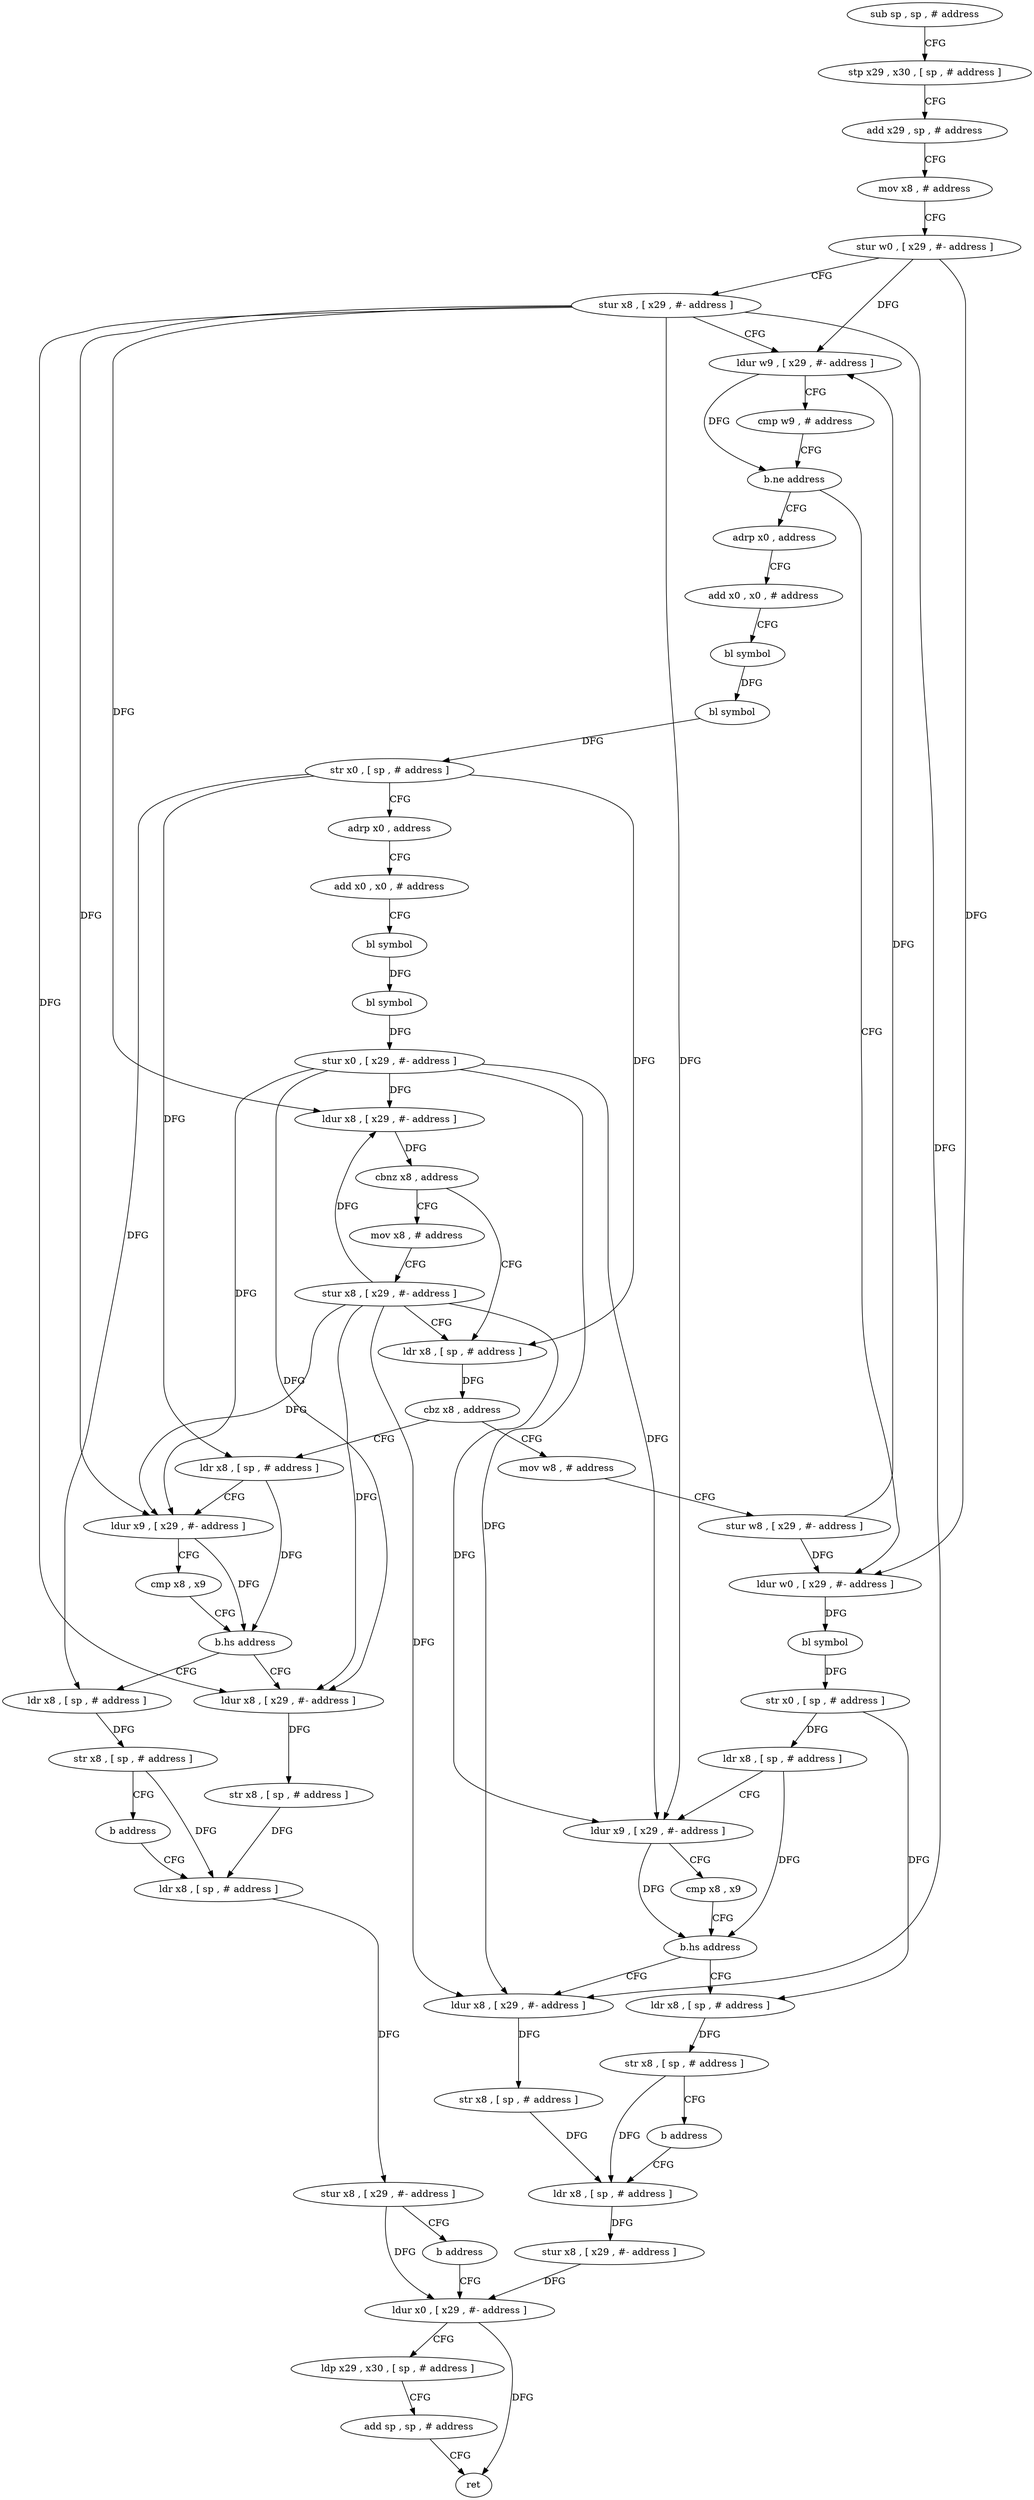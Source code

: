 digraph "func" {
"4207244" [label = "sub sp , sp , # address" ]
"4207248" [label = "stp x29 , x30 , [ sp , # address ]" ]
"4207252" [label = "add x29 , sp , # address" ]
"4207256" [label = "mov x8 , # address" ]
"4207260" [label = "stur w0 , [ x29 , #- address ]" ]
"4207264" [label = "stur x8 , [ x29 , #- address ]" ]
"4207268" [label = "ldur w9 , [ x29 , #- address ]" ]
"4207272" [label = "cmp w9 , # address" ]
"4207276" [label = "b.ne address" ]
"4207400" [label = "ldur w0 , [ x29 , #- address ]" ]
"4207280" [label = "adrp x0 , address" ]
"4207404" [label = "bl symbol" ]
"4207408" [label = "str x0 , [ sp , # address ]" ]
"4207412" [label = "ldr x8 , [ sp , # address ]" ]
"4207416" [label = "ldur x9 , [ x29 , #- address ]" ]
"4207420" [label = "cmp x8 , x9" ]
"4207424" [label = "b.hs address" ]
"4207440" [label = "ldur x8 , [ x29 , #- address ]" ]
"4207428" [label = "ldr x8 , [ sp , # address ]" ]
"4207284" [label = "add x0 , x0 , # address" ]
"4207288" [label = "bl symbol" ]
"4207292" [label = "bl symbol" ]
"4207296" [label = "str x0 , [ sp , # address ]" ]
"4207300" [label = "adrp x0 , address" ]
"4207304" [label = "add x0 , x0 , # address" ]
"4207308" [label = "bl symbol" ]
"4207312" [label = "bl symbol" ]
"4207316" [label = "stur x0 , [ x29 , #- address ]" ]
"4207320" [label = "ldur x8 , [ x29 , #- address ]" ]
"4207324" [label = "cbnz x8 , address" ]
"4207336" [label = "ldr x8 , [ sp , # address ]" ]
"4207328" [label = "mov x8 , # address" ]
"4207444" [label = "str x8 , [ sp , # address ]" ]
"4207448" [label = "ldr x8 , [ sp , # address ]" ]
"4207432" [label = "str x8 , [ sp , # address ]" ]
"4207436" [label = "b address" ]
"4207340" [label = "cbz x8 , address" ]
"4207392" [label = "mov w8 , # address" ]
"4207344" [label = "ldr x8 , [ sp , # address ]" ]
"4207332" [label = "stur x8 , [ x29 , #- address ]" ]
"4207452" [label = "stur x8 , [ x29 , #- address ]" ]
"4207456" [label = "ldur x0 , [ x29 , #- address ]" ]
"4207396" [label = "stur w8 , [ x29 , #- address ]" ]
"4207348" [label = "ldur x9 , [ x29 , #- address ]" ]
"4207352" [label = "cmp x8 , x9" ]
"4207356" [label = "b.hs address" ]
"4207372" [label = "ldur x8 , [ x29 , #- address ]" ]
"4207360" [label = "ldr x8 , [ sp , # address ]" ]
"4207376" [label = "str x8 , [ sp , # address ]" ]
"4207380" [label = "ldr x8 , [ sp , # address ]" ]
"4207364" [label = "str x8 , [ sp , # address ]" ]
"4207368" [label = "b address" ]
"4207460" [label = "ldp x29 , x30 , [ sp , # address ]" ]
"4207464" [label = "add sp , sp , # address" ]
"4207468" [label = "ret" ]
"4207384" [label = "stur x8 , [ x29 , #- address ]" ]
"4207388" [label = "b address" ]
"4207244" -> "4207248" [ label = "CFG" ]
"4207248" -> "4207252" [ label = "CFG" ]
"4207252" -> "4207256" [ label = "CFG" ]
"4207256" -> "4207260" [ label = "CFG" ]
"4207260" -> "4207264" [ label = "CFG" ]
"4207260" -> "4207268" [ label = "DFG" ]
"4207260" -> "4207400" [ label = "DFG" ]
"4207264" -> "4207268" [ label = "CFG" ]
"4207264" -> "4207416" [ label = "DFG" ]
"4207264" -> "4207320" [ label = "DFG" ]
"4207264" -> "4207440" [ label = "DFG" ]
"4207264" -> "4207348" [ label = "DFG" ]
"4207264" -> "4207372" [ label = "DFG" ]
"4207268" -> "4207272" [ label = "CFG" ]
"4207268" -> "4207276" [ label = "DFG" ]
"4207272" -> "4207276" [ label = "CFG" ]
"4207276" -> "4207400" [ label = "CFG" ]
"4207276" -> "4207280" [ label = "CFG" ]
"4207400" -> "4207404" [ label = "DFG" ]
"4207280" -> "4207284" [ label = "CFG" ]
"4207404" -> "4207408" [ label = "DFG" ]
"4207408" -> "4207412" [ label = "DFG" ]
"4207408" -> "4207428" [ label = "DFG" ]
"4207412" -> "4207416" [ label = "CFG" ]
"4207412" -> "4207424" [ label = "DFG" ]
"4207416" -> "4207420" [ label = "CFG" ]
"4207416" -> "4207424" [ label = "DFG" ]
"4207420" -> "4207424" [ label = "CFG" ]
"4207424" -> "4207440" [ label = "CFG" ]
"4207424" -> "4207428" [ label = "CFG" ]
"4207440" -> "4207444" [ label = "DFG" ]
"4207428" -> "4207432" [ label = "DFG" ]
"4207284" -> "4207288" [ label = "CFG" ]
"4207288" -> "4207292" [ label = "DFG" ]
"4207292" -> "4207296" [ label = "DFG" ]
"4207296" -> "4207300" [ label = "CFG" ]
"4207296" -> "4207336" [ label = "DFG" ]
"4207296" -> "4207344" [ label = "DFG" ]
"4207296" -> "4207360" [ label = "DFG" ]
"4207300" -> "4207304" [ label = "CFG" ]
"4207304" -> "4207308" [ label = "CFG" ]
"4207308" -> "4207312" [ label = "DFG" ]
"4207312" -> "4207316" [ label = "DFG" ]
"4207316" -> "4207320" [ label = "DFG" ]
"4207316" -> "4207416" [ label = "DFG" ]
"4207316" -> "4207440" [ label = "DFG" ]
"4207316" -> "4207348" [ label = "DFG" ]
"4207316" -> "4207372" [ label = "DFG" ]
"4207320" -> "4207324" [ label = "DFG" ]
"4207324" -> "4207336" [ label = "CFG" ]
"4207324" -> "4207328" [ label = "CFG" ]
"4207336" -> "4207340" [ label = "DFG" ]
"4207328" -> "4207332" [ label = "CFG" ]
"4207444" -> "4207448" [ label = "DFG" ]
"4207448" -> "4207452" [ label = "DFG" ]
"4207432" -> "4207436" [ label = "CFG" ]
"4207432" -> "4207448" [ label = "DFG" ]
"4207436" -> "4207448" [ label = "CFG" ]
"4207340" -> "4207392" [ label = "CFG" ]
"4207340" -> "4207344" [ label = "CFG" ]
"4207392" -> "4207396" [ label = "CFG" ]
"4207344" -> "4207348" [ label = "CFG" ]
"4207344" -> "4207356" [ label = "DFG" ]
"4207332" -> "4207336" [ label = "CFG" ]
"4207332" -> "4207416" [ label = "DFG" ]
"4207332" -> "4207320" [ label = "DFG" ]
"4207332" -> "4207440" [ label = "DFG" ]
"4207332" -> "4207348" [ label = "DFG" ]
"4207332" -> "4207372" [ label = "DFG" ]
"4207452" -> "4207456" [ label = "DFG" ]
"4207456" -> "4207460" [ label = "CFG" ]
"4207456" -> "4207468" [ label = "DFG" ]
"4207396" -> "4207400" [ label = "DFG" ]
"4207396" -> "4207268" [ label = "DFG" ]
"4207348" -> "4207352" [ label = "CFG" ]
"4207348" -> "4207356" [ label = "DFG" ]
"4207352" -> "4207356" [ label = "CFG" ]
"4207356" -> "4207372" [ label = "CFG" ]
"4207356" -> "4207360" [ label = "CFG" ]
"4207372" -> "4207376" [ label = "DFG" ]
"4207360" -> "4207364" [ label = "DFG" ]
"4207376" -> "4207380" [ label = "DFG" ]
"4207380" -> "4207384" [ label = "DFG" ]
"4207364" -> "4207368" [ label = "CFG" ]
"4207364" -> "4207380" [ label = "DFG" ]
"4207368" -> "4207380" [ label = "CFG" ]
"4207460" -> "4207464" [ label = "CFG" ]
"4207464" -> "4207468" [ label = "CFG" ]
"4207384" -> "4207388" [ label = "CFG" ]
"4207384" -> "4207456" [ label = "DFG" ]
"4207388" -> "4207456" [ label = "CFG" ]
}
